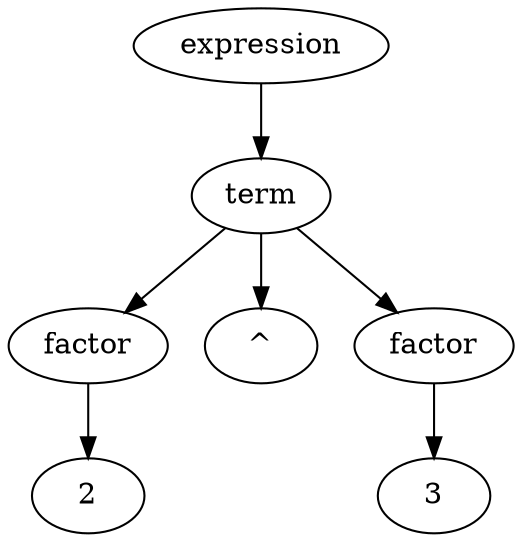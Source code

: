 // Árvore de Análise
digraph {
	1545678771200 [label=expression]
	1545678770976 [label=term]
	1545678771200 -> 1545678770976
	1545678770416 [label=factor]
	1545678770976 -> 1545678770416
	1545678858704 [label=2]
	1545678770416 -> 1545678858704
	1545678857616 [label="^"]
	1545678770976 -> 1545678857616
	1545678770192 [label=factor]
	1545678770976 -> 1545678770192
	1545678858384 [label=3]
	1545678770192 -> 1545678858384
}
